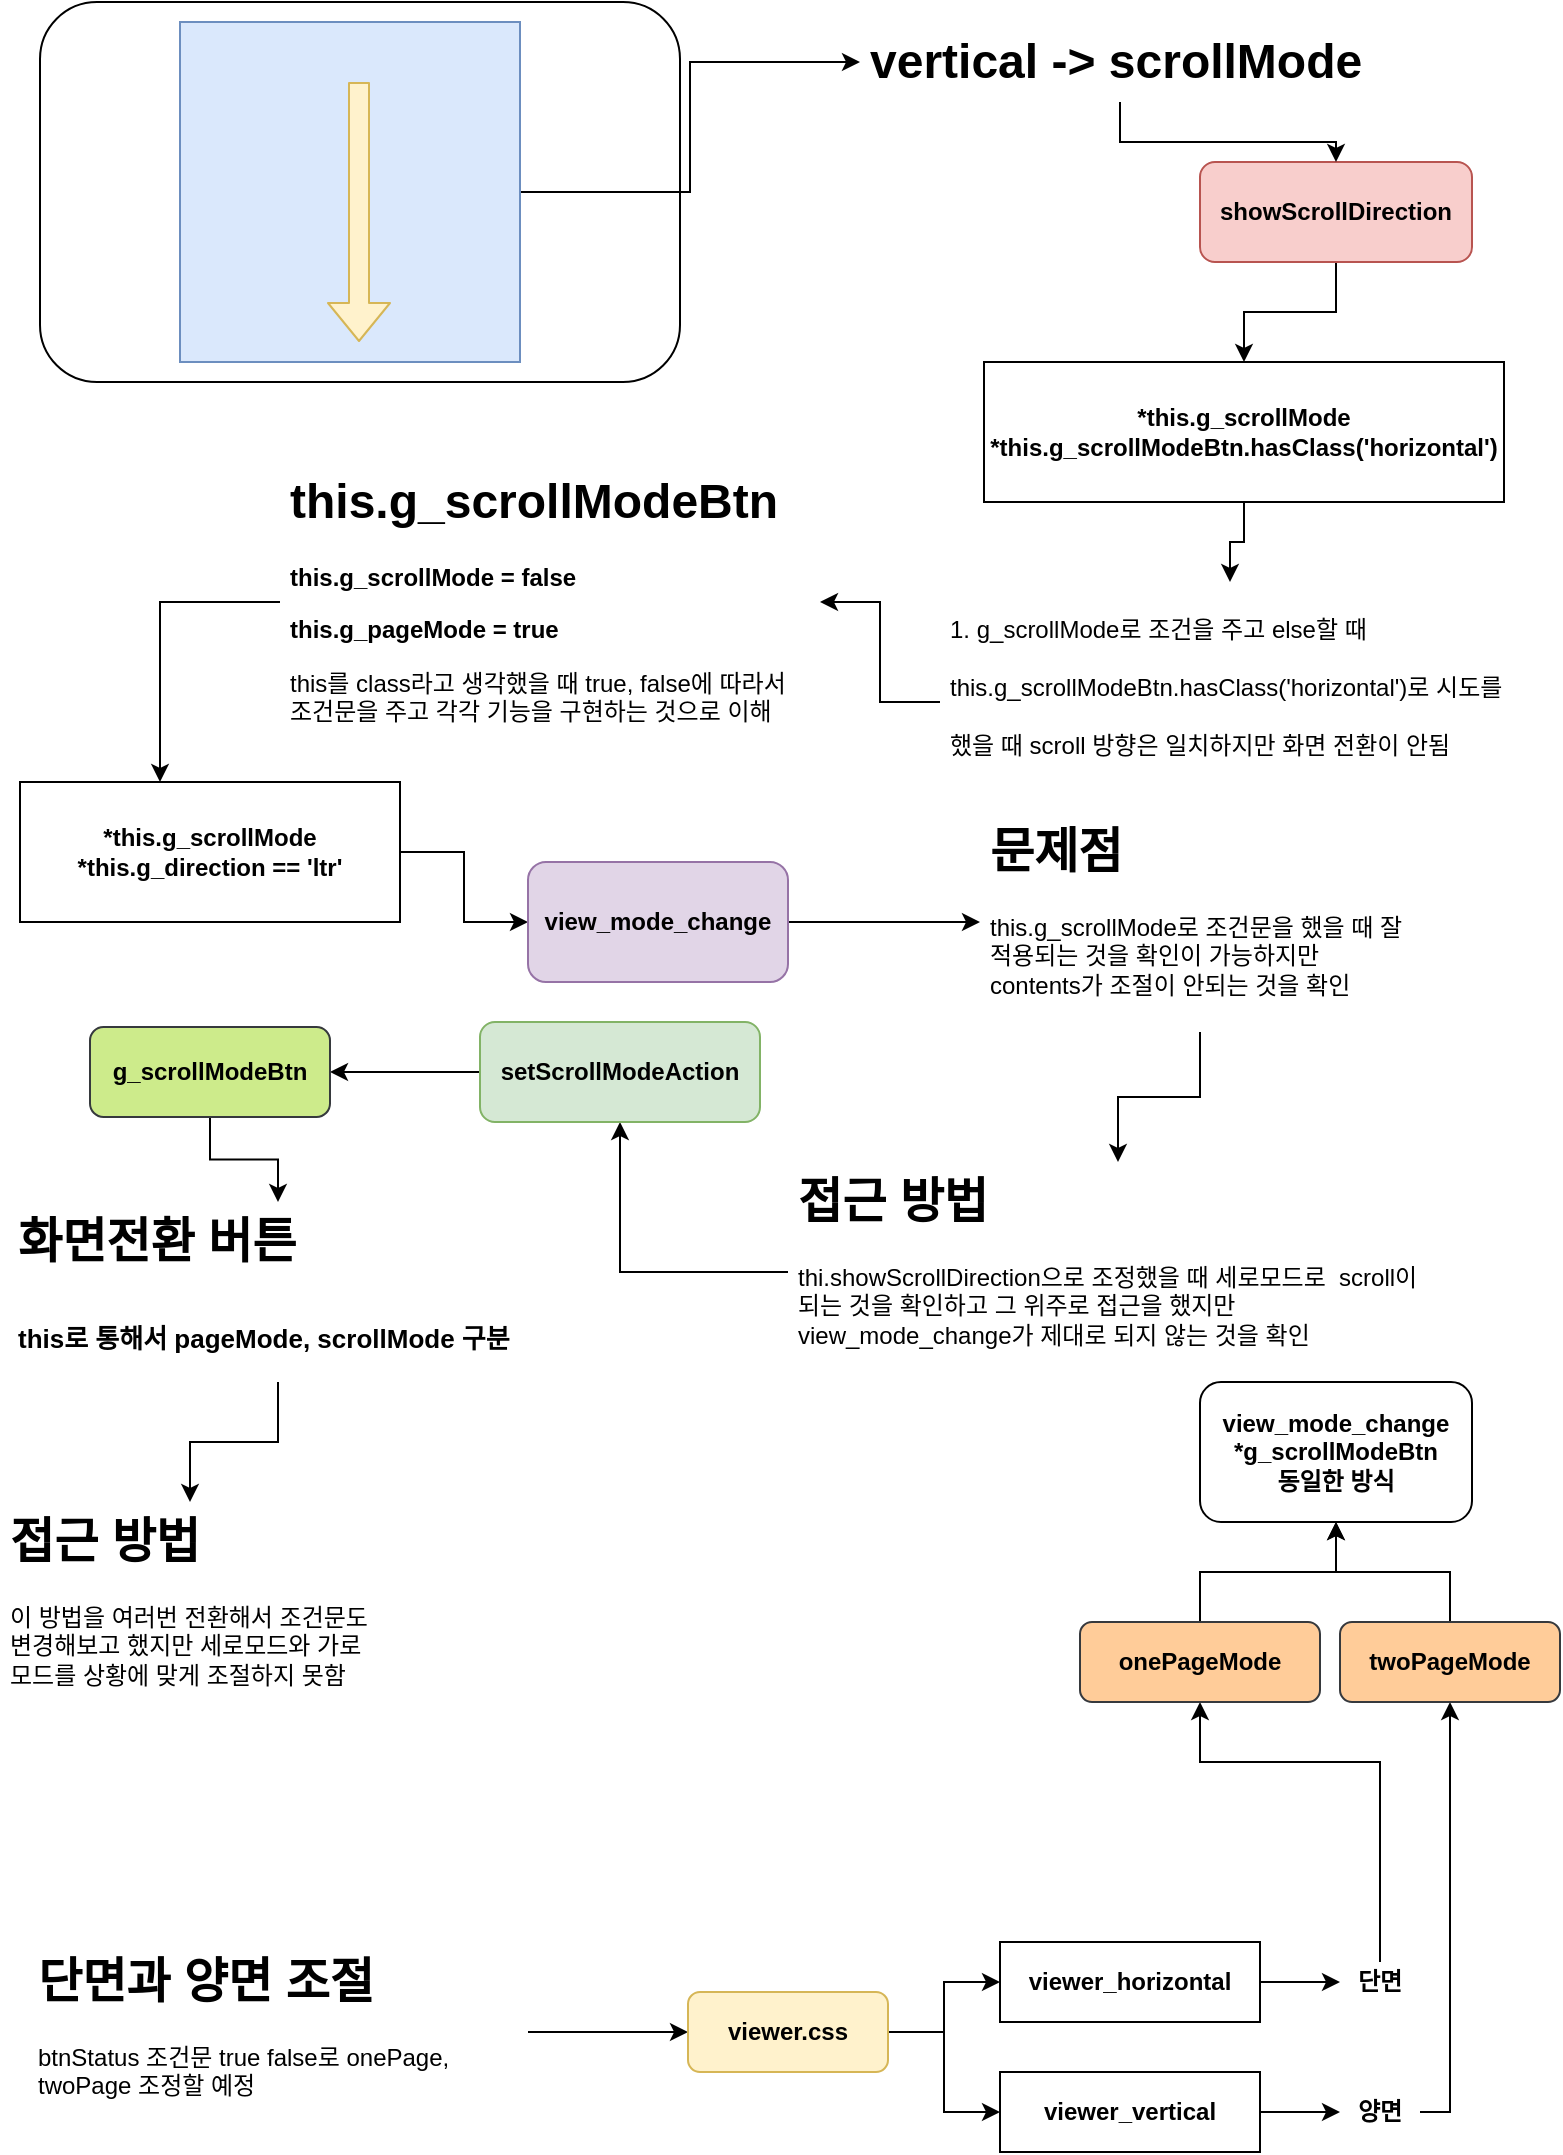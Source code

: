 <mxfile version="14.7.7" type="github">
  <diagram id="tSWVm6HiRhOxKwbYRqY0" name="Page-1">
    <mxGraphModel dx="1038" dy="547" grid="1" gridSize="10" guides="1" tooltips="1" connect="1" arrows="1" fold="1" page="1" pageScale="1" pageWidth="827" pageHeight="1169" math="0" shadow="0">
      <root>
        <mxCell id="0" />
        <mxCell id="1" parent="0" />
        <mxCell id="jwl9jESfJASTOGsGgfPj-1" value="" style="rounded=1;whiteSpace=wrap;html=1;" parent="1" vertex="1">
          <mxGeometry x="40" y="50" width="320" height="190" as="geometry" />
        </mxCell>
        <mxCell id="yPCP5B7cBlBc1tXpspPK-1" style="edgeStyle=orthogonalEdgeStyle;rounded=0;orthogonalLoop=1;jettySize=auto;html=1;entryX=0;entryY=0.5;entryDx=0;entryDy=0;" parent="1" source="jwl9jESfJASTOGsGgfPj-2" target="jwl9jESfJASTOGsGgfPj-7" edge="1">
          <mxGeometry relative="1" as="geometry" />
        </mxCell>
        <mxCell id="jwl9jESfJASTOGsGgfPj-2" value="" style="rounded=0;whiteSpace=wrap;html=1;fillColor=#dae8fc;strokeColor=#6c8ebf;" parent="1" vertex="1">
          <mxGeometry x="110" y="60" width="170" height="170" as="geometry" />
        </mxCell>
        <mxCell id="jwl9jESfJASTOGsGgfPj-3" value="" style="shape=flexArrow;endArrow=classic;html=1;fillColor=#fff2cc;strokeColor=#d6b656;" parent="1" edge="1">
          <mxGeometry width="50" height="50" relative="1" as="geometry">
            <mxPoint x="199.5" y="90" as="sourcePoint" />
            <mxPoint x="199.5" y="220" as="targetPoint" />
          </mxGeometry>
        </mxCell>
        <mxCell id="yPCP5B7cBlBc1tXpspPK-7" style="edgeStyle=orthogonalEdgeStyle;rounded=0;orthogonalLoop=1;jettySize=auto;html=1;entryX=0.5;entryY=0;entryDx=0;entryDy=0;" parent="1" source="jwl9jESfJASTOGsGgfPj-5" target="yPCP5B7cBlBc1tXpspPK-6" edge="1">
          <mxGeometry relative="1" as="geometry" />
        </mxCell>
        <mxCell id="jwl9jESfJASTOGsGgfPj-5" value="&lt;b&gt;showScrollDirection&lt;/b&gt;" style="rounded=1;whiteSpace=wrap;html=1;fillColor=#f8cecc;strokeColor=#b85450;" parent="1" vertex="1">
          <mxGeometry x="620" y="130" width="136" height="50" as="geometry" />
        </mxCell>
        <mxCell id="yPCP5B7cBlBc1tXpspPK-4" style="edgeStyle=orthogonalEdgeStyle;rounded=0;orthogonalLoop=1;jettySize=auto;html=1;entryX=0.5;entryY=0;entryDx=0;entryDy=0;" parent="1" source="jwl9jESfJASTOGsGgfPj-7" target="jwl9jESfJASTOGsGgfPj-5" edge="1">
          <mxGeometry relative="1" as="geometry" />
        </mxCell>
        <mxCell id="jwl9jESfJASTOGsGgfPj-7" value="&lt;h1&gt;&lt;span&gt;vertical -&amp;gt; scrollMode&lt;/span&gt;&lt;/h1&gt;" style="text;html=1;strokeColor=none;fillColor=none;spacing=5;spacingTop=-20;whiteSpace=wrap;overflow=hidden;rounded=0;" parent="1" vertex="1">
          <mxGeometry x="450" y="60" width="260" height="40" as="geometry" />
        </mxCell>
        <mxCell id="yPCP5B7cBlBc1tXpspPK-11" style="edgeStyle=orthogonalEdgeStyle;rounded=0;orthogonalLoop=1;jettySize=auto;html=1;entryX=1;entryY=0.5;entryDx=0;entryDy=0;" parent="1" source="yPCP5B7cBlBc1tXpspPK-3" target="yPCP5B7cBlBc1tXpspPK-9" edge="1">
          <mxGeometry relative="1" as="geometry" />
        </mxCell>
        <mxCell id="yPCP5B7cBlBc1tXpspPK-3" value="&lt;h1&gt;&lt;span style=&quot;font-size: 12px ; font-weight: 400&quot;&gt;1. g_scrollMode로 조건을 주고 else할 때 this.g_scrollModeBtn.hasClass(&#39;horizontal&#39;)로 시도를 했을 때 scroll 방향은 일치하지만 화면 전환이 안됨&amp;nbsp;&lt;/span&gt;&lt;/h1&gt;" style="text;html=1;strokeColor=none;fillColor=none;spacing=5;spacingTop=-20;whiteSpace=wrap;overflow=hidden;rounded=0;" parent="1" vertex="1">
          <mxGeometry x="490" y="340" width="290" height="120" as="geometry" />
        </mxCell>
        <mxCell id="yPCP5B7cBlBc1tXpspPK-5" style="edgeStyle=orthogonalEdgeStyle;rounded=0;orthogonalLoop=1;jettySize=auto;html=1;exitX=0.5;exitY=1;exitDx=0;exitDy=0;" parent="1" source="jwl9jESfJASTOGsGgfPj-5" target="jwl9jESfJASTOGsGgfPj-5" edge="1">
          <mxGeometry relative="1" as="geometry" />
        </mxCell>
        <mxCell id="yPCP5B7cBlBc1tXpspPK-8" style="edgeStyle=orthogonalEdgeStyle;rounded=0;orthogonalLoop=1;jettySize=auto;html=1;entryX=0.5;entryY=0;entryDx=0;entryDy=0;" parent="1" source="yPCP5B7cBlBc1tXpspPK-6" target="yPCP5B7cBlBc1tXpspPK-3" edge="1">
          <mxGeometry relative="1" as="geometry" />
        </mxCell>
        <mxCell id="yPCP5B7cBlBc1tXpspPK-6" value="&lt;b&gt;*this.g_scrollMode&lt;br&gt;*this.g_scrollModeBtn.hasClass(&#39;horizontal&#39;)&lt;/b&gt;" style="rounded=0;whiteSpace=wrap;html=1;" parent="1" vertex="1">
          <mxGeometry x="512" y="230" width="260" height="70" as="geometry" />
        </mxCell>
        <mxCell id="yPCP5B7cBlBc1tXpspPK-16" style="edgeStyle=orthogonalEdgeStyle;rounded=0;orthogonalLoop=1;jettySize=auto;html=1;" parent="1" source="yPCP5B7cBlBc1tXpspPK-9" target="yPCP5B7cBlBc1tXpspPK-12" edge="1">
          <mxGeometry relative="1" as="geometry">
            <Array as="points">
              <mxPoint x="100" y="350" />
            </Array>
          </mxGeometry>
        </mxCell>
        <mxCell id="yPCP5B7cBlBc1tXpspPK-9" value="&lt;h1&gt;this.g_scrollModeBtn&lt;/h1&gt;&lt;p&gt;&lt;b&gt;this.g_scrollMode = false&lt;/b&gt;&lt;/p&gt;&lt;p&gt;&lt;b&gt;this.g_pageMode = true&amp;nbsp;&lt;/b&gt;&lt;/p&gt;&lt;p&gt;this를 class라고 생각했을 때 true, false에 따라서 조건문을 주고 각각 기능을 구현하는 것으로 이해&lt;/p&gt;" style="text;html=1;strokeColor=none;fillColor=none;spacing=5;spacingTop=-20;whiteSpace=wrap;overflow=hidden;rounded=0;" parent="1" vertex="1">
          <mxGeometry x="160" y="280" width="270" height="140" as="geometry" />
        </mxCell>
        <mxCell id="4aavXAtbLAsdFWmjOT5o-2" style="edgeStyle=orthogonalEdgeStyle;rounded=0;orthogonalLoop=1;jettySize=auto;html=1;entryX=0;entryY=0.5;entryDx=0;entryDy=0;" parent="1" source="yPCP5B7cBlBc1tXpspPK-12" target="4aavXAtbLAsdFWmjOT5o-1" edge="1">
          <mxGeometry relative="1" as="geometry" />
        </mxCell>
        <mxCell id="yPCP5B7cBlBc1tXpspPK-12" value="&lt;b&gt;*this.g_scrollMode&lt;br&gt;*this.g_direction == &#39;ltr&#39;&lt;/b&gt;" style="rounded=0;whiteSpace=wrap;html=1;" parent="1" vertex="1">
          <mxGeometry x="30" y="440" width="190" height="70" as="geometry" />
        </mxCell>
        <mxCell id="4aavXAtbLAsdFWmjOT5o-4" style="edgeStyle=orthogonalEdgeStyle;rounded=0;orthogonalLoop=1;jettySize=auto;html=1;entryX=0;entryY=0.5;entryDx=0;entryDy=0;" parent="1" source="4aavXAtbLAsdFWmjOT5o-1" target="4aavXAtbLAsdFWmjOT5o-3" edge="1">
          <mxGeometry relative="1" as="geometry" />
        </mxCell>
        <mxCell id="4aavXAtbLAsdFWmjOT5o-1" value="&lt;b&gt;view_mode_change&lt;/b&gt;" style="rounded=1;whiteSpace=wrap;html=1;fillColor=#e1d5e7;strokeColor=#9673a6;" parent="1" vertex="1">
          <mxGeometry x="284" y="480" width="130" height="60" as="geometry" />
        </mxCell>
        <mxCell id="4aavXAtbLAsdFWmjOT5o-6" style="edgeStyle=orthogonalEdgeStyle;rounded=0;orthogonalLoop=1;jettySize=auto;html=1;entryX=0.5;entryY=0;entryDx=0;entryDy=0;" parent="1" source="4aavXAtbLAsdFWmjOT5o-3" target="4aavXAtbLAsdFWmjOT5o-5" edge="1">
          <mxGeometry relative="1" as="geometry" />
        </mxCell>
        <mxCell id="4aavXAtbLAsdFWmjOT5o-3" value="&lt;h1&gt;문제점&lt;/h1&gt;&lt;p&gt;this.g_scrollMode로 조건문을 했을 때 잘적용되는 것을 확인이 가능하지만 contents가 조절이 안되는 것을 확인&amp;nbsp;&lt;/p&gt;" style="text;html=1;strokeColor=none;fillColor=none;spacing=5;spacingTop=-20;whiteSpace=wrap;overflow=hidden;rounded=0;" parent="1" vertex="1">
          <mxGeometry x="510" y="455" width="220" height="110" as="geometry" />
        </mxCell>
        <mxCell id="4aavXAtbLAsdFWmjOT5o-9" style="edgeStyle=orthogonalEdgeStyle;rounded=0;orthogonalLoop=1;jettySize=auto;html=1;" parent="1" source="4aavXAtbLAsdFWmjOT5o-5" target="4aavXAtbLAsdFWmjOT5o-7" edge="1">
          <mxGeometry relative="1" as="geometry" />
        </mxCell>
        <mxCell id="4aavXAtbLAsdFWmjOT5o-5" value="&lt;h1&gt;접근 방법&lt;/h1&gt;&lt;p&gt;thi.showScrollDirection으로 조정했을 때 세로모드로&amp;nbsp; scroll이 되는 것을 확인하고 그 위주로 접근을 했지만 view_mode_change가 제대로 되지 않는 것을 확인&lt;/p&gt;" style="text;html=1;strokeColor=none;fillColor=none;spacing=5;spacingTop=-20;whiteSpace=wrap;overflow=hidden;rounded=0;" parent="1" vertex="1">
          <mxGeometry x="414" y="630" width="330" height="110" as="geometry" />
        </mxCell>
        <mxCell id="4aavXAtbLAsdFWmjOT5o-11" style="edgeStyle=orthogonalEdgeStyle;rounded=0;orthogonalLoop=1;jettySize=auto;html=1;" parent="1" source="4aavXAtbLAsdFWmjOT5o-7" target="4aavXAtbLAsdFWmjOT5o-10" edge="1">
          <mxGeometry relative="1" as="geometry" />
        </mxCell>
        <mxCell id="4aavXAtbLAsdFWmjOT5o-7" value="&lt;b&gt;setScrollModeAction&lt;/b&gt;" style="rounded=1;whiteSpace=wrap;html=1;fillColor=#d5e8d4;strokeColor=#82b366;" parent="1" vertex="1">
          <mxGeometry x="260" y="560" width="140" height="50" as="geometry" />
        </mxCell>
        <mxCell id="4aavXAtbLAsdFWmjOT5o-17" style="edgeStyle=orthogonalEdgeStyle;rounded=0;orthogonalLoop=1;jettySize=auto;html=1;" parent="1" source="4aavXAtbLAsdFWmjOT5o-8" target="4aavXAtbLAsdFWmjOT5o-16" edge="1">
          <mxGeometry relative="1" as="geometry" />
        </mxCell>
        <mxCell id="4aavXAtbLAsdFWmjOT5o-8" value="&lt;h1&gt;단면과 양면 조절&amp;nbsp;&lt;/h1&gt;&lt;p&gt;btnStatus 조건문 true false로 onePage, twoPage 조정할 예정&amp;nbsp;&lt;/p&gt;" style="text;html=1;strokeColor=none;fillColor=none;spacing=5;spacingTop=-20;whiteSpace=wrap;overflow=hidden;rounded=0;" parent="1" vertex="1">
          <mxGeometry x="34" y="1020" width="250" height="90" as="geometry" />
        </mxCell>
        <mxCell id="4aavXAtbLAsdFWmjOT5o-13" style="edgeStyle=orthogonalEdgeStyle;rounded=0;orthogonalLoop=1;jettySize=auto;html=1;entryX=0.5;entryY=0;entryDx=0;entryDy=0;" parent="1" source="4aavXAtbLAsdFWmjOT5o-10" target="4aavXAtbLAsdFWmjOT5o-12" edge="1">
          <mxGeometry relative="1" as="geometry">
            <mxPoint x="160" y="748" as="targetPoint" />
          </mxGeometry>
        </mxCell>
        <mxCell id="4aavXAtbLAsdFWmjOT5o-10" value="&lt;b&gt;g_scrollModeBtn&lt;/b&gt;" style="rounded=1;whiteSpace=wrap;html=1;fillColor=#cdeb8b;strokeColor=#36393d;" parent="1" vertex="1">
          <mxGeometry x="65" y="562.5" width="120" height="45" as="geometry" />
        </mxCell>
        <mxCell id="4aavXAtbLAsdFWmjOT5o-15" style="edgeStyle=orthogonalEdgeStyle;rounded=0;orthogonalLoop=1;jettySize=auto;html=1;entryX=0.5;entryY=0;entryDx=0;entryDy=0;" parent="1" source="4aavXAtbLAsdFWmjOT5o-12" target="4aavXAtbLAsdFWmjOT5o-14" edge="1">
          <mxGeometry relative="1" as="geometry" />
        </mxCell>
        <mxCell id="4aavXAtbLAsdFWmjOT5o-12" value="&lt;h1&gt;&lt;span&gt;화면전환 버튼&amp;nbsp;&lt;/span&gt;&lt;/h1&gt;&lt;h1&gt;&lt;span style=&quot;font-size: 13px&quot;&gt;this로 통해서 pageMode, scrollMode 구분&lt;/span&gt;&lt;/h1&gt;" style="text;html=1;strokeColor=none;fillColor=none;spacing=5;spacingTop=-20;whiteSpace=wrap;overflow=hidden;rounded=0;" parent="1" vertex="1">
          <mxGeometry x="24" y="650" width="270" height="90" as="geometry" />
        </mxCell>
        <mxCell id="4aavXAtbLAsdFWmjOT5o-14" value="&lt;h1&gt;접근 방법&lt;/h1&gt;&lt;p&gt;이 방법을 여러번 전환해서 조건문도 변경해보고 했지만 세로모드와 가로모드를 상황에 맞게 조절하지 못함&amp;nbsp;&lt;/p&gt;" style="text;html=1;strokeColor=none;fillColor=none;spacing=5;spacingTop=-20;whiteSpace=wrap;overflow=hidden;rounded=0;" parent="1" vertex="1">
          <mxGeometry x="20" y="800" width="190" height="120" as="geometry" />
        </mxCell>
        <mxCell id="4aavXAtbLAsdFWmjOT5o-20" style="edgeStyle=orthogonalEdgeStyle;rounded=0;orthogonalLoop=1;jettySize=auto;html=1;entryX=0;entryY=0.5;entryDx=0;entryDy=0;" parent="1" source="4aavXAtbLAsdFWmjOT5o-16" target="4aavXAtbLAsdFWmjOT5o-18" edge="1">
          <mxGeometry relative="1" as="geometry" />
        </mxCell>
        <mxCell id="4aavXAtbLAsdFWmjOT5o-21" style="edgeStyle=orthogonalEdgeStyle;rounded=0;orthogonalLoop=1;jettySize=auto;html=1;entryX=0;entryY=0.5;entryDx=0;entryDy=0;" parent="1" source="4aavXAtbLAsdFWmjOT5o-16" target="4aavXAtbLAsdFWmjOT5o-19" edge="1">
          <mxGeometry relative="1" as="geometry" />
        </mxCell>
        <mxCell id="4aavXAtbLAsdFWmjOT5o-16" value="&lt;b&gt;viewer.css&lt;/b&gt;" style="rounded=1;whiteSpace=wrap;html=1;fillColor=#fff2cc;strokeColor=#d6b656;" parent="1" vertex="1">
          <mxGeometry x="364" y="1045" width="100" height="40" as="geometry" />
        </mxCell>
        <mxCell id="4aavXAtbLAsdFWmjOT5o-23" style="edgeStyle=orthogonalEdgeStyle;rounded=0;orthogonalLoop=1;jettySize=auto;html=1;" parent="1" source="4aavXAtbLAsdFWmjOT5o-18" target="4aavXAtbLAsdFWmjOT5o-22" edge="1">
          <mxGeometry relative="1" as="geometry" />
        </mxCell>
        <mxCell id="4aavXAtbLAsdFWmjOT5o-18" value="&lt;b&gt;viewer_horizontal&lt;/b&gt;" style="rounded=0;whiteSpace=wrap;html=1;" parent="1" vertex="1">
          <mxGeometry x="520" y="1020" width="130" height="40" as="geometry" />
        </mxCell>
        <mxCell id="4aavXAtbLAsdFWmjOT5o-25" style="edgeStyle=orthogonalEdgeStyle;rounded=0;orthogonalLoop=1;jettySize=auto;html=1;entryX=0;entryY=0.5;entryDx=0;entryDy=0;" parent="1" source="4aavXAtbLAsdFWmjOT5o-19" target="4aavXAtbLAsdFWmjOT5o-24" edge="1">
          <mxGeometry relative="1" as="geometry" />
        </mxCell>
        <mxCell id="4aavXAtbLAsdFWmjOT5o-19" value="&lt;b&gt;viewer_vertical&lt;/b&gt;" style="rounded=0;whiteSpace=wrap;html=1;" parent="1" vertex="1">
          <mxGeometry x="520" y="1085" width="130" height="40" as="geometry" />
        </mxCell>
        <mxCell id="4aavXAtbLAsdFWmjOT5o-27" style="edgeStyle=orthogonalEdgeStyle;rounded=0;orthogonalLoop=1;jettySize=auto;html=1;entryX=0.5;entryY=1;entryDx=0;entryDy=0;" parent="1" source="4aavXAtbLAsdFWmjOT5o-22" target="4aavXAtbLAsdFWmjOT5o-26" edge="1">
          <mxGeometry relative="1" as="geometry">
            <Array as="points">
              <mxPoint x="710" y="930" />
              <mxPoint x="620" y="930" />
            </Array>
          </mxGeometry>
        </mxCell>
        <mxCell id="4aavXAtbLAsdFWmjOT5o-22" value="&lt;b&gt;단면&lt;/b&gt;" style="text;html=1;strokeColor=none;fillColor=none;align=center;verticalAlign=middle;whiteSpace=wrap;rounded=0;" parent="1" vertex="1">
          <mxGeometry x="690" y="1030" width="40" height="20" as="geometry" />
        </mxCell>
        <mxCell id="4aavXAtbLAsdFWmjOT5o-29" style="edgeStyle=orthogonalEdgeStyle;rounded=0;orthogonalLoop=1;jettySize=auto;html=1;entryX=0.5;entryY=1;entryDx=0;entryDy=0;" parent="1" source="4aavXAtbLAsdFWmjOT5o-24" target="4aavXAtbLAsdFWmjOT5o-28" edge="1">
          <mxGeometry relative="1" as="geometry">
            <Array as="points">
              <mxPoint x="745" y="1105" />
            </Array>
          </mxGeometry>
        </mxCell>
        <mxCell id="4aavXAtbLAsdFWmjOT5o-24" value="&lt;b&gt;양면&lt;/b&gt;" style="text;html=1;strokeColor=none;fillColor=none;align=center;verticalAlign=middle;whiteSpace=wrap;rounded=0;" parent="1" vertex="1">
          <mxGeometry x="690" y="1095" width="40" height="20" as="geometry" />
        </mxCell>
        <mxCell id="HiM85KFWlcMgnXDzIakg-2" style="edgeStyle=orthogonalEdgeStyle;rounded=0;orthogonalLoop=1;jettySize=auto;html=1;entryX=0.5;entryY=1;entryDx=0;entryDy=0;" edge="1" parent="1" source="4aavXAtbLAsdFWmjOT5o-26" target="HiM85KFWlcMgnXDzIakg-1">
          <mxGeometry relative="1" as="geometry" />
        </mxCell>
        <mxCell id="4aavXAtbLAsdFWmjOT5o-26" value="&lt;b&gt;onePageMode&lt;/b&gt;" style="rounded=1;whiteSpace=wrap;html=1;fillColor=#ffcc99;strokeColor=#36393d;" parent="1" vertex="1">
          <mxGeometry x="560" y="860" width="120" height="40" as="geometry" />
        </mxCell>
        <mxCell id="HiM85KFWlcMgnXDzIakg-5" style="edgeStyle=orthogonalEdgeStyle;rounded=0;orthogonalLoop=1;jettySize=auto;html=1;" edge="1" parent="1" source="4aavXAtbLAsdFWmjOT5o-28" target="HiM85KFWlcMgnXDzIakg-1">
          <mxGeometry relative="1" as="geometry" />
        </mxCell>
        <mxCell id="4aavXAtbLAsdFWmjOT5o-28" value="&lt;b&gt;twoPageMode&lt;/b&gt;" style="rounded=1;whiteSpace=wrap;html=1;fillColor=#ffcc99;strokeColor=#36393d;" parent="1" vertex="1">
          <mxGeometry x="690" y="860" width="110" height="40" as="geometry" />
        </mxCell>
        <mxCell id="HiM85KFWlcMgnXDzIakg-1" value="&lt;b&gt;view_mode_change&lt;br&gt;*g_scrollModeBtn&lt;br&gt;동일한 방식&lt;br&gt;&lt;/b&gt;" style="rounded=1;whiteSpace=wrap;html=1;" vertex="1" parent="1">
          <mxGeometry x="620" y="740" width="136" height="70" as="geometry" />
        </mxCell>
      </root>
    </mxGraphModel>
  </diagram>
</mxfile>
